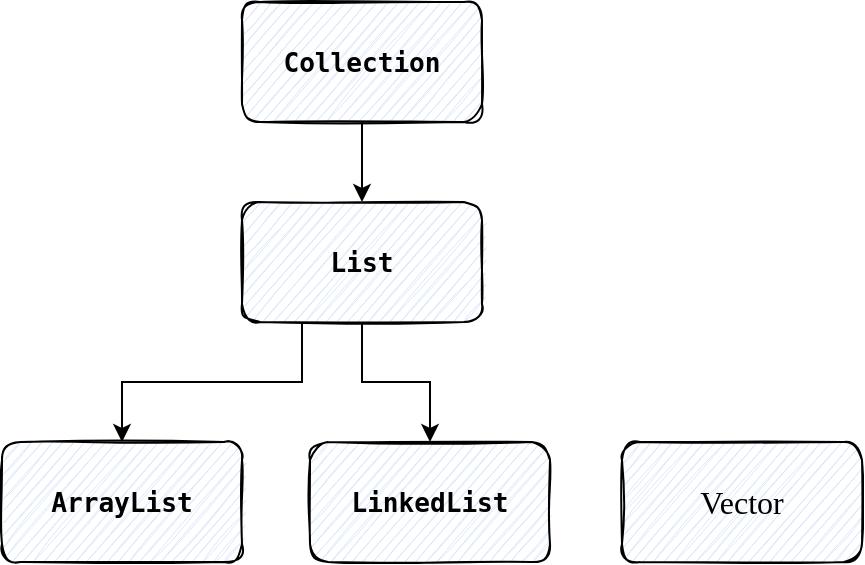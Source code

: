 <mxfile version="16.2.7" type="github">
  <diagram id="m6vKuoDx6NSBD8o1pK7G" name="第 1 页">
    <mxGraphModel dx="716" dy="399" grid="1" gridSize="10" guides="1" tooltips="1" connect="1" arrows="1" fold="1" page="1" pageScale="1" pageWidth="827" pageHeight="1169" math="0" shadow="0">
      <root>
        <mxCell id="0" />
        <mxCell id="1" parent="0" />
        <mxCell id="uf2cd7WZbSiz6gW41raA-3" style="edgeStyle=orthogonalEdgeStyle;rounded=0;orthogonalLoop=1;jettySize=auto;html=1;exitX=0.5;exitY=1;exitDx=0;exitDy=0;entryX=0.5;entryY=0;entryDx=0;entryDy=0;fontColor=#000000;" edge="1" parent="1" source="uf2cd7WZbSiz6gW41raA-1" target="uf2cd7WZbSiz6gW41raA-2">
          <mxGeometry relative="1" as="geometry" />
        </mxCell>
        <mxCell id="uf2cd7WZbSiz6gW41raA-1" value="&lt;pre style=&quot;font-family: &amp;#34;jetbrains mono&amp;#34; , monospace ; font-size: 9.8pt&quot;&gt;&lt;b&gt;Collection&lt;/b&gt;&lt;/pre&gt;" style="rounded=1;whiteSpace=wrap;html=1;fillColor=#dae8fc;strokeColor=#000000;gradientColor=none;sketch=1;shadow=0;glass=0;" vertex="1" parent="1">
          <mxGeometry x="320" y="180" width="120" height="60" as="geometry" />
        </mxCell>
        <mxCell id="uf2cd7WZbSiz6gW41raA-7" style="edgeStyle=orthogonalEdgeStyle;rounded=0;orthogonalLoop=1;jettySize=auto;html=1;exitX=0.25;exitY=1;exitDx=0;exitDy=0;entryX=0.5;entryY=0;entryDx=0;entryDy=0;fontColor=#000000;" edge="1" parent="1" source="uf2cd7WZbSiz6gW41raA-2" target="uf2cd7WZbSiz6gW41raA-4">
          <mxGeometry relative="1" as="geometry" />
        </mxCell>
        <mxCell id="uf2cd7WZbSiz6gW41raA-8" style="edgeStyle=orthogonalEdgeStyle;rounded=0;orthogonalLoop=1;jettySize=auto;html=1;exitX=0.5;exitY=1;exitDx=0;exitDy=0;fontColor=#000000;" edge="1" parent="1" source="uf2cd7WZbSiz6gW41raA-2" target="uf2cd7WZbSiz6gW41raA-5">
          <mxGeometry relative="1" as="geometry" />
        </mxCell>
        <mxCell id="uf2cd7WZbSiz6gW41raA-2" value="&lt;pre style=&quot;font-family: &amp;#34;jetbrains mono&amp;#34; , monospace ; font-size: 9.8pt&quot;&gt;&lt;b&gt;List&lt;/b&gt;&lt;/pre&gt;" style="rounded=1;whiteSpace=wrap;html=1;fillColor=#dae8fc;strokeColor=#000000;gradientColor=none;sketch=1;shadow=0;glass=0;" vertex="1" parent="1">
          <mxGeometry x="320" y="280" width="120" height="60" as="geometry" />
        </mxCell>
        <mxCell id="uf2cd7WZbSiz6gW41raA-4" value="&lt;pre style=&quot;font-family: &amp;#34;jetbrains mono&amp;#34; , monospace ; font-size: 9.8pt&quot;&gt;&lt;b&gt;ArrayList&lt;/b&gt;&lt;/pre&gt;" style="rounded=1;whiteSpace=wrap;html=1;fillColor=#dae8fc;strokeColor=#000000;gradientColor=none;sketch=1;shadow=0;glass=0;" vertex="1" parent="1">
          <mxGeometry x="200" y="400" width="120" height="60" as="geometry" />
        </mxCell>
        <mxCell id="uf2cd7WZbSiz6gW41raA-5" value="&lt;pre style=&quot;font-family: &amp;#34;jetbrains mono&amp;#34; , monospace ; font-size: 9.8pt&quot;&gt;&lt;b&gt;LinkedList&lt;/b&gt;&lt;/pre&gt;" style="rounded=1;whiteSpace=wrap;html=1;fillColor=#dae8fc;strokeColor=#000000;gradientColor=none;sketch=1;shadow=0;glass=0;" vertex="1" parent="1">
          <mxGeometry x="354" y="400" width="120" height="60" as="geometry" />
        </mxCell>
        <mxCell id="uf2cd7WZbSiz6gW41raA-6" value="&lt;span style=&quot;font-family: &amp;#34;pt serif&amp;#34; , &amp;#34;times new roman&amp;#34; , &amp;#34;times&amp;#34; , serif ; font-size: 16px&quot;&gt;Vector&lt;/span&gt;" style="rounded=1;whiteSpace=wrap;html=1;fillColor=#dae8fc;strokeColor=#000000;gradientColor=none;sketch=1;shadow=0;glass=0;" vertex="1" parent="1">
          <mxGeometry x="510" y="400" width="120" height="60" as="geometry" />
        </mxCell>
      </root>
    </mxGraphModel>
  </diagram>
</mxfile>
